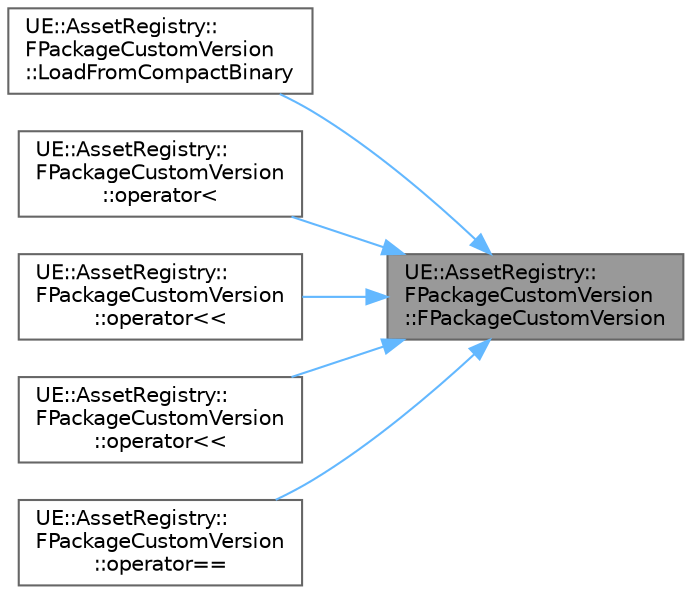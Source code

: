 digraph "UE::AssetRegistry::FPackageCustomVersion::FPackageCustomVersion"
{
 // INTERACTIVE_SVG=YES
 // LATEX_PDF_SIZE
  bgcolor="transparent";
  edge [fontname=Helvetica,fontsize=10,labelfontname=Helvetica,labelfontsize=10];
  node [fontname=Helvetica,fontsize=10,shape=box,height=0.2,width=0.4];
  rankdir="RL";
  Node1 [id="Node000001",label="UE::AssetRegistry::\lFPackageCustomVersion\l::FPackageCustomVersion",height=0.2,width=0.4,color="gray40", fillcolor="grey60", style="filled", fontcolor="black",tooltip=" "];
  Node1 -> Node2 [id="edge1_Node000001_Node000002",dir="back",color="steelblue1",style="solid",tooltip=" "];
  Node2 [id="Node000002",label="UE::AssetRegistry::\lFPackageCustomVersion\l::LoadFromCompactBinary",height=0.2,width=0.4,color="grey40", fillcolor="white", style="filled",URL="$d8/d23/structUE_1_1AssetRegistry_1_1FPackageCustomVersion.html#a04ca2f8e302592b6165b6dd27353c78f",tooltip=" "];
  Node1 -> Node3 [id="edge2_Node000001_Node000003",dir="back",color="steelblue1",style="solid",tooltip=" "];
  Node3 [id="Node000003",label="UE::AssetRegistry::\lFPackageCustomVersion\l::operator\<",height=0.2,width=0.4,color="grey40", fillcolor="white", style="filled",URL="$d8/d23/structUE_1_1AssetRegistry_1_1FPackageCustomVersion.html#ab9a7189761616ce8bd39d416eeacdf89",tooltip=" "];
  Node1 -> Node4 [id="edge3_Node000001_Node000004",dir="back",color="steelblue1",style="solid",tooltip=" "];
  Node4 [id="Node000004",label="UE::AssetRegistry::\lFPackageCustomVersion\l::operator\<\<",height=0.2,width=0.4,color="grey40", fillcolor="white", style="filled",URL="$d8/d23/structUE_1_1AssetRegistry_1_1FPackageCustomVersion.html#a81498c2c97a5c26959ad896411d6b9b8",tooltip=" "];
  Node1 -> Node5 [id="edge4_Node000001_Node000005",dir="back",color="steelblue1",style="solid",tooltip=" "];
  Node5 [id="Node000005",label="UE::AssetRegistry::\lFPackageCustomVersion\l::operator\<\<",height=0.2,width=0.4,color="grey40", fillcolor="white", style="filled",URL="$d8/d23/structUE_1_1AssetRegistry_1_1FPackageCustomVersion.html#a4bb46973c94b7715ab2fd70b5692d96f",tooltip=" "];
  Node1 -> Node6 [id="edge5_Node000001_Node000006",dir="back",color="steelblue1",style="solid",tooltip=" "];
  Node6 [id="Node000006",label="UE::AssetRegistry::\lFPackageCustomVersion\l::operator==",height=0.2,width=0.4,color="grey40", fillcolor="white", style="filled",URL="$d8/d23/structUE_1_1AssetRegistry_1_1FPackageCustomVersion.html#a555ca482f4603cf05fb338e0bc8c0bcf",tooltip=" "];
}
